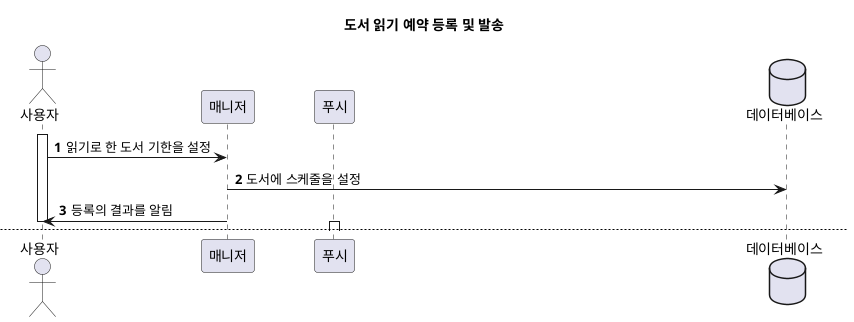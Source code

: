 @startuml
autonumber
title 도서 읽기 예약 등록 및 발송

    actor     "사용자" as u
    participant		"매니저" as bms
    participant		"푸시" as push
	database		"데이터베이스" as db

    activate u
    u -> bms : 읽기로 한 도서 기한을 설정
    bms -> db : 도서에 스케줄을 설정
    bms -> u : 등록의 결과를 알림
    deactivate u

newpage
autonumber


    loop : 1분 단위
    activate push
        push -> db : 스케줄 걸린 대상 조회
        db -> push : 조건에 부합하는 도서들 반환
        push -> push : 현재 date와 스케줄 대상들을 비교 (스케줄링 되어 있고, 읽지 않은 대상들만)
        alt 마감 기일 당일이거나, 하루 전 인 경우
            push -> push : 제촉 메일 task 생성
        else 마감 기일이 지난 이후
             push -> push : 경고 메일 task 생성
        end

        push -> push : Task Queue 에서  이미 task가 등록 되었는 지 확인

        alt 신규 인경우
            push -> push : task queue 에 등록
        else 이미 있는 경우
            push -> push : pass
        end

        push -> u : 오전 8시에 Task Queue를 기준으로 메일 발송
    end

    deactivate push


@enduml

